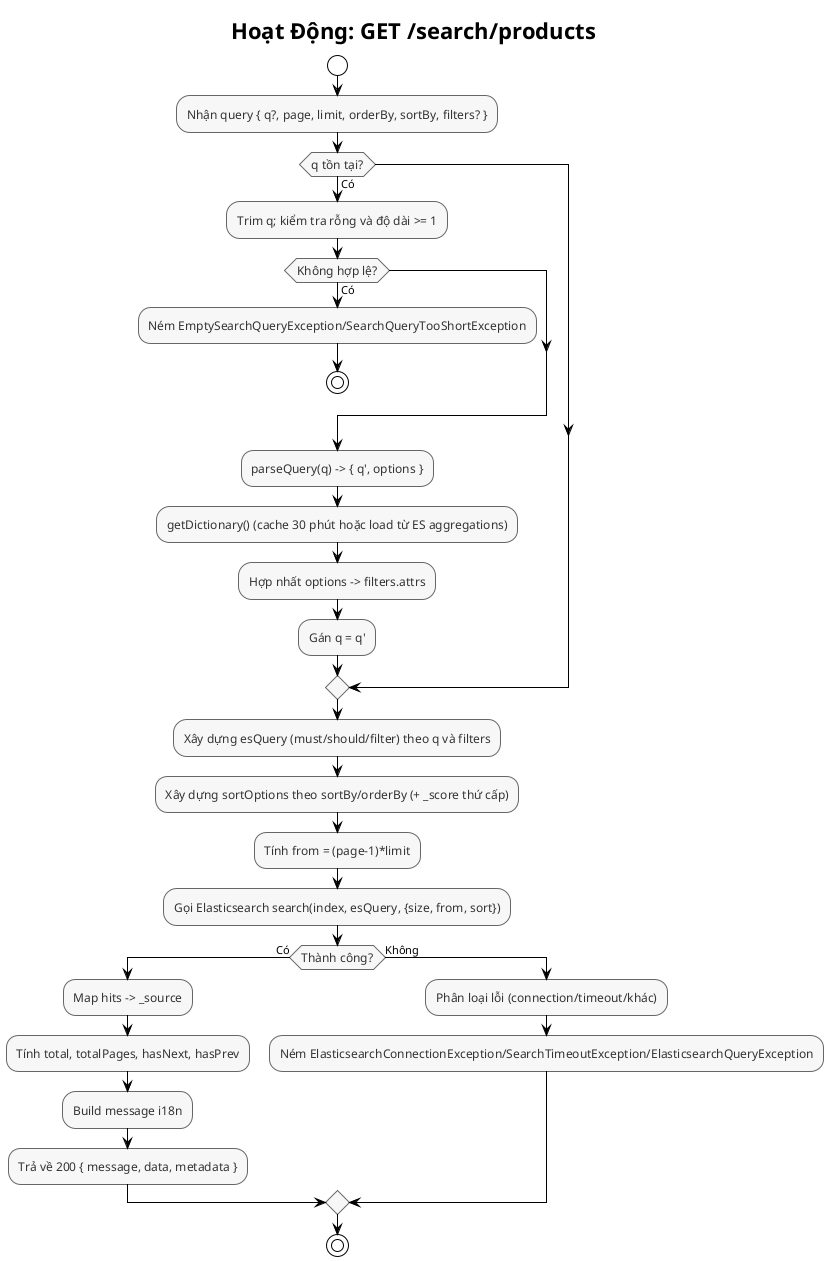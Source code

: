 @startuml Search - Products Activity
!theme plain
skinparam backgroundColor #FFFFFF
skinparam activityFontSize 12
skinparam activityFontColor #333333
skinparam activityBorderColor #666666
skinparam activityBackgroundColor #F7F7F7

title Hoạt Động: GET /search/products

start
:Nhận query { q?, page, limit, orderBy, sortBy, filters? };
if (q tồn tại?) then (Có)
  :Trim q; kiểm tra rỗng và độ dài >= 1;
  if (Không hợp lệ?) then (Có)
    :Ném EmptySearchQueryException/SearchQueryTooShortException;
    stop
  endif
  :parseQuery(q) -> { q', options };
  :getDictionary() (cache 30 phút hoặc load từ ES aggregations);
  :Hợp nhất options -> filters.attrs;
  :Gán q = q';
endif
:Xây dựng esQuery (must/should/filter) theo q và filters;
:Xây dựng sortOptions theo sortBy/orderBy (+ _score thứ cấp);
:Tính from = (page-1)*limit;
:Gọi Elasticsearch search(index, esQuery, {size, from, sort});
if (Thành công?) then (Có)
  :Map hits -> _source;
  :Tính total, totalPages, hasNext, hasPrev;
  :Build message i18n;
  :Trả về 200 { message, data, metadata };
else (Không)
  :Phân loại lỗi (connection/timeout/khác);
  :Ném ElasticsearchConnectionException/SearchTimeoutException/ElasticsearchQueryException;
endif
stop

@enduml


